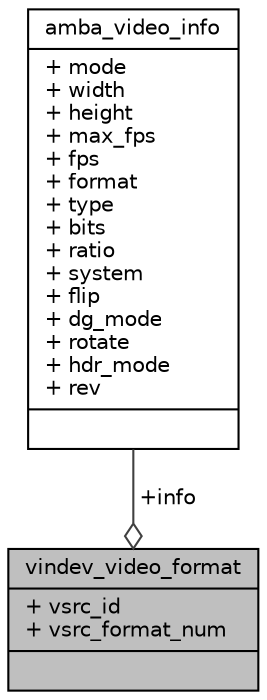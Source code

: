 digraph "vindev_video_format"
{
 // INTERACTIVE_SVG=YES
 // LATEX_PDF_SIZE
  bgcolor="transparent";
  edge [fontname="Helvetica",fontsize="10",labelfontname="Helvetica",labelfontsize="10"];
  node [fontname="Helvetica",fontsize="10",shape=record];
  Node1 [label="{vindev_video_format\n|+ vsrc_id\l+ vsrc_format_num\l|}",height=0.2,width=0.4,color="black", fillcolor="grey75", style="filled", fontcolor="black",tooltip=" "];
  Node2 -> Node1 [color="grey25",fontsize="10",style="solid",label=" +info" ,arrowhead="odiamond",fontname="Helvetica"];
  Node2 [label="{amba_video_info\n|+ mode\l+ width\l+ height\l+ max_fps\l+ fps\l+ format\l+ type\l+ bits\l+ ratio\l+ system\l+ flip\l+ dg_mode\l+ rotate\l+ hdr_mode\l+ rev\l|}",height=0.2,width=0.4,color="black",URL="$da/dae/structamba__video__info.html",tooltip="Amba video info."];
}
